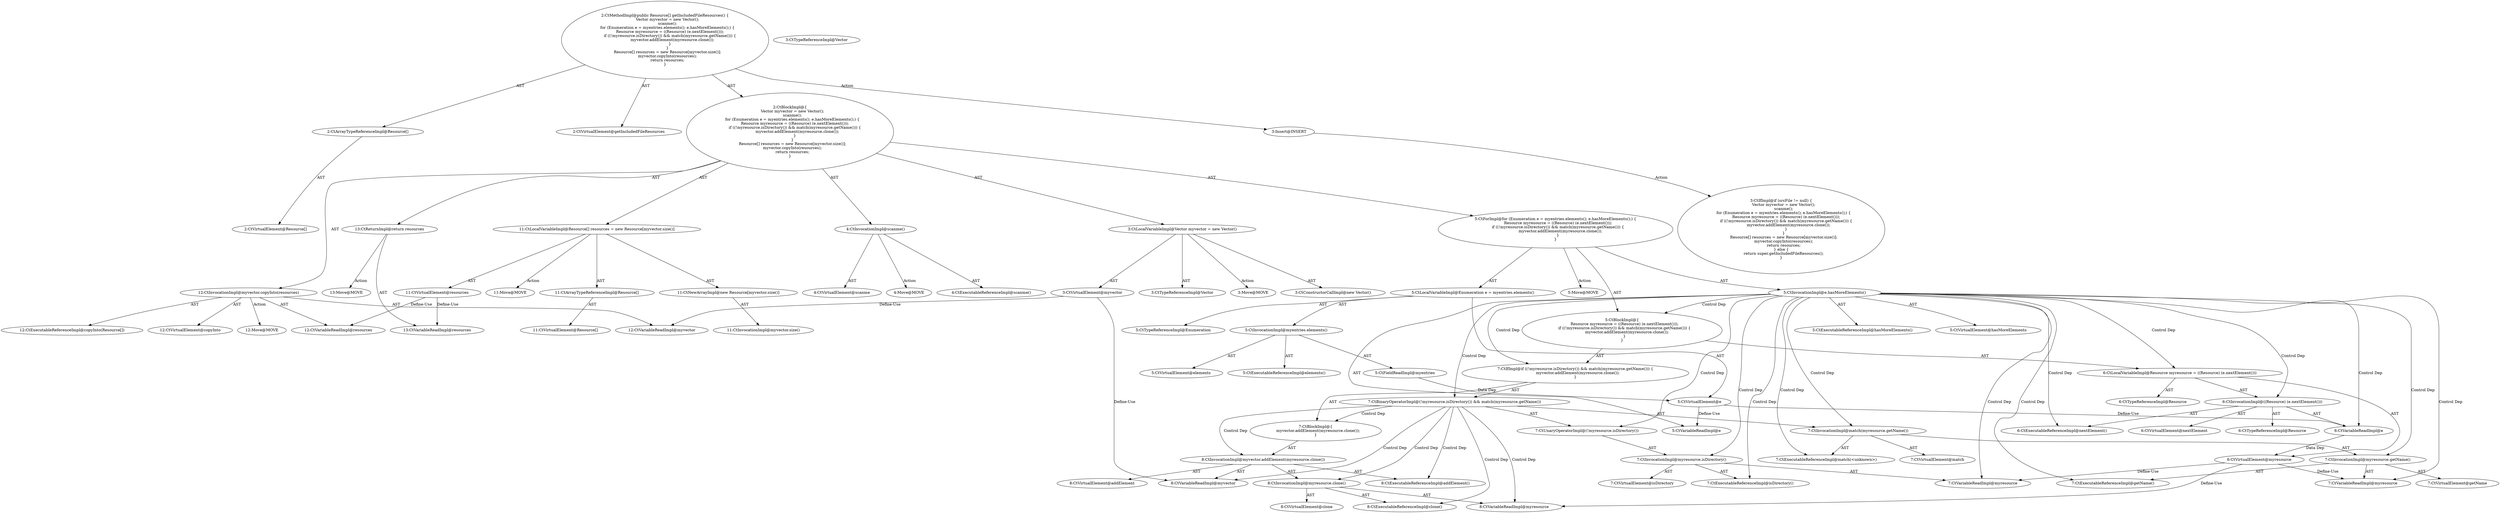 digraph "getIncludedFileResources#?" {
0 [label="2:CtVirtualElement@Resource[]" shape=ellipse]
1 [label="2:CtArrayTypeReferenceImpl@Resource[]" shape=ellipse]
2 [label="2:CtVirtualElement@getIncludedFileResources" shape=ellipse]
3 [label="3:CtTypeReferenceImpl@Vector" shape=ellipse]
4 [label="3:CtTypeReferenceImpl@Vector" shape=ellipse]
5 [label="3:CtConstructorCallImpl@new Vector()" shape=ellipse]
6 [label="3:CtVirtualElement@myvector" shape=ellipse]
7 [label="3:CtLocalVariableImpl@Vector myvector = new Vector()" shape=ellipse]
8 [label="4:CtExecutableReferenceImpl@scanme()" shape=ellipse]
9 [label="4:CtVirtualElement@scanme" shape=ellipse]
10 [label="4:CtInvocationImpl@scanme()" shape=ellipse]
11 [label="5:CtTypeReferenceImpl@Enumeration" shape=ellipse]
12 [label="5:CtExecutableReferenceImpl@elements()" shape=ellipse]
13 [label="5:CtVirtualElement@elements" shape=ellipse]
14 [label="5:CtFieldReadImpl@myentries" shape=ellipse]
15 [label="5:CtInvocationImpl@myentries.elements()" shape=ellipse]
16 [label="5:CtVirtualElement@e" shape=ellipse]
17 [label="5:CtLocalVariableImpl@Enumeration e = myentries.elements()" shape=ellipse]
18 [label="5:CtExecutableReferenceImpl@hasMoreElements()" shape=ellipse]
19 [label="5:CtVirtualElement@hasMoreElements" shape=ellipse]
20 [label="5:CtVariableReadImpl@e" shape=ellipse]
21 [label="5:CtInvocationImpl@e.hasMoreElements()" shape=ellipse]
22 [label="6:CtTypeReferenceImpl@Resource" shape=ellipse]
23 [label="6:CtExecutableReferenceImpl@nextElement()" shape=ellipse]
24 [label="6:CtVirtualElement@nextElement" shape=ellipse]
25 [label="6:CtVariableReadImpl@e" shape=ellipse]
26 [label="6:CtInvocationImpl@((Resource) (e.nextElement()))" shape=ellipse]
27 [label="6:CtTypeReferenceImpl@Resource" shape=ellipse]
28 [label="6:CtVirtualElement@myresource" shape=ellipse]
29 [label="6:CtLocalVariableImpl@Resource myresource = ((Resource) (e.nextElement()))" shape=ellipse]
30 [label="7:CtExecutableReferenceImpl@isDirectory()" shape=ellipse]
31 [label="7:CtVirtualElement@isDirectory" shape=ellipse]
32 [label="7:CtVariableReadImpl@myresource" shape=ellipse]
33 [label="7:CtInvocationImpl@myresource.isDirectory()" shape=ellipse]
34 [label="7:CtUnaryOperatorImpl@(!myresource.isDirectory())" shape=ellipse]
35 [label="7:CtExecutableReferenceImpl@match(<unknown>)" shape=ellipse]
36 [label="7:CtVirtualElement@match" shape=ellipse]
37 [label="7:CtExecutableReferenceImpl@getName()" shape=ellipse]
38 [label="7:CtVirtualElement@getName" shape=ellipse]
39 [label="7:CtVariableReadImpl@myresource" shape=ellipse]
40 [label="7:CtInvocationImpl@myresource.getName()" shape=ellipse]
41 [label="7:CtInvocationImpl@match(myresource.getName())" shape=ellipse]
42 [label="7:CtBinaryOperatorImpl@(!myresource.isDirectory()) && match(myresource.getName())" shape=ellipse]
43 [label="8:CtExecutableReferenceImpl@addElement()" shape=ellipse]
44 [label="8:CtVirtualElement@addElement" shape=ellipse]
45 [label="8:CtVariableReadImpl@myvector" shape=ellipse]
46 [label="8:CtExecutableReferenceImpl@clone()" shape=ellipse]
47 [label="8:CtVirtualElement@clone" shape=ellipse]
48 [label="8:CtVariableReadImpl@myresource" shape=ellipse]
49 [label="8:CtInvocationImpl@myresource.clone()" shape=ellipse]
50 [label="8:CtInvocationImpl@myvector.addElement(myresource.clone())" shape=ellipse]
51 [label="7:CtBlockImpl@\{
    myvector.addElement(myresource.clone());
\}" shape=ellipse]
52 [label="7:CtIfImpl@if ((!myresource.isDirectory()) && match(myresource.getName())) \{
    myvector.addElement(myresource.clone());
\}" shape=ellipse]
53 [label="5:CtBlockImpl@\{
    Resource myresource = ((Resource) (e.nextElement()));
    if ((!myresource.isDirectory()) && match(myresource.getName())) \{
        myvector.addElement(myresource.clone());
    \}
\}" shape=ellipse]
54 [label="5:CtForImpl@for (Enumeration e = myentries.elements(); e.hasMoreElements();) \{
    Resource myresource = ((Resource) (e.nextElement()));
    if ((!myresource.isDirectory()) && match(myresource.getName())) \{
        myvector.addElement(myresource.clone());
    \}
\}" shape=ellipse]
55 [label="11:CtVirtualElement@Resource[]" shape=ellipse]
56 [label="11:CtArrayTypeReferenceImpl@Resource[]" shape=ellipse]
57 [label="11:CtNewArrayImpl@new Resource[myvector.size()]" shape=ellipse]
58 [label="11:CtInvocationImpl@myvector.size()" shape=ellipse]
59 [label="11:CtVirtualElement@resources" shape=ellipse]
60 [label="11:CtLocalVariableImpl@Resource[] resources = new Resource[myvector.size()]" shape=ellipse]
61 [label="12:CtExecutableReferenceImpl@copyInto(Resource[])" shape=ellipse]
62 [label="12:CtVirtualElement@copyInto" shape=ellipse]
63 [label="12:CtVariableReadImpl@myvector" shape=ellipse]
64 [label="12:CtVariableReadImpl@resources" shape=ellipse]
65 [label="12:CtInvocationImpl@myvector.copyInto(resources)" shape=ellipse]
66 [label="13:CtVariableReadImpl@resources" shape=ellipse]
67 [label="13:CtReturnImpl@return resources" shape=ellipse]
68 [label="2:CtBlockImpl@\{
    Vector myvector = new Vector();
    scanme();
    for (Enumeration e = myentries.elements(); e.hasMoreElements();) \{
        Resource myresource = ((Resource) (e.nextElement()));
        if ((!myresource.isDirectory()) && match(myresource.getName())) \{
            myvector.addElement(myresource.clone());
        \}
    \}
    Resource[] resources = new Resource[myvector.size()];
    myvector.copyInto(resources);
    return resources;
\}" shape=ellipse]
69 [label="2:CtMethodImpl@public Resource[] getIncludedFileResources() \{
    Vector myvector = new Vector();
    scanme();
    for (Enumeration e = myentries.elements(); e.hasMoreElements();) \{
        Resource myresource = ((Resource) (e.nextElement()));
        if ((!myresource.isDirectory()) && match(myresource.getName())) \{
            myvector.addElement(myresource.clone());
        \}
    \}
    Resource[] resources = new Resource[myvector.size()];
    myvector.copyInto(resources);
    return resources;
\}" shape=ellipse]
70 [label="3:Insert@INSERT" shape=ellipse]
71 [label="3:CtIfImpl@if (srcFile != null) \{
    Vector myvector = new Vector();
    scanme();
    for (Enumeration e = myentries.elements(); e.hasMoreElements();) \{
        Resource myresource = ((Resource) (e.nextElement()));
        if ((!myresource.isDirectory()) && match(myresource.getName())) \{
            myvector.addElement(myresource.clone());
        \}
    \}
    Resource[] resources = new Resource[myvector.size()];
    myvector.copyInto(resources);
    return resources;
\} else \{
    return super.getIncludedFileResources();
\}" shape=ellipse]
72 [label="3:Move@MOVE" shape=ellipse]
73 [label="4:Move@MOVE" shape=ellipse]
74 [label="5:Move@MOVE" shape=ellipse]
75 [label="11:Move@MOVE" shape=ellipse]
76 [label="12:Move@MOVE" shape=ellipse]
77 [label="13:Move@MOVE" shape=ellipse]
1 -> 0 [label="AST"];
6 -> 45 [label="Define-Use"];
6 -> 63 [label="Define-Use"];
7 -> 6 [label="AST"];
7 -> 3 [label="AST"];
7 -> 5 [label="AST"];
7 -> 72 [label="Action"];
10 -> 9 [label="AST"];
10 -> 8 [label="AST"];
10 -> 73 [label="Action"];
14 -> 16 [label="Data Dep"];
15 -> 13 [label="AST"];
15 -> 14 [label="AST"];
15 -> 12 [label="AST"];
16 -> 20 [label="Define-Use"];
16 -> 25 [label="Define-Use"];
17 -> 16 [label="AST"];
17 -> 11 [label="AST"];
17 -> 15 [label="AST"];
21 -> 19 [label="AST"];
21 -> 20 [label="AST"];
21 -> 18 [label="AST"];
21 -> 53 [label="Control Dep"];
21 -> 29 [label="Control Dep"];
21 -> 26 [label="Control Dep"];
21 -> 23 [label="Control Dep"];
21 -> 25 [label="Control Dep"];
21 -> 52 [label="Control Dep"];
21 -> 42 [label="Control Dep"];
21 -> 34 [label="Control Dep"];
21 -> 33 [label="Control Dep"];
21 -> 30 [label="Control Dep"];
21 -> 32 [label="Control Dep"];
21 -> 41 [label="Control Dep"];
21 -> 35 [label="Control Dep"];
21 -> 40 [label="Control Dep"];
21 -> 37 [label="Control Dep"];
21 -> 39 [label="Control Dep"];
25 -> 28 [label="Data Dep"];
26 -> 24 [label="AST"];
26 -> 27 [label="AST"];
26 -> 25 [label="AST"];
26 -> 23 [label="AST"];
28 -> 32 [label="Define-Use"];
28 -> 39 [label="Define-Use"];
28 -> 48 [label="Define-Use"];
29 -> 28 [label="AST"];
29 -> 22 [label="AST"];
29 -> 26 [label="AST"];
33 -> 31 [label="AST"];
33 -> 32 [label="AST"];
33 -> 30 [label="AST"];
34 -> 33 [label="AST"];
40 -> 38 [label="AST"];
40 -> 39 [label="AST"];
40 -> 37 [label="AST"];
41 -> 36 [label="AST"];
41 -> 35 [label="AST"];
41 -> 40 [label="AST"];
42 -> 34 [label="AST"];
42 -> 41 [label="AST"];
42 -> 51 [label="Control Dep"];
42 -> 50 [label="Control Dep"];
42 -> 43 [label="Control Dep"];
42 -> 45 [label="Control Dep"];
42 -> 49 [label="Control Dep"];
42 -> 46 [label="Control Dep"];
42 -> 48 [label="Control Dep"];
49 -> 47 [label="AST"];
49 -> 48 [label="AST"];
49 -> 46 [label="AST"];
50 -> 44 [label="AST"];
50 -> 45 [label="AST"];
50 -> 43 [label="AST"];
50 -> 49 [label="AST"];
51 -> 50 [label="AST"];
52 -> 42 [label="AST"];
52 -> 51 [label="AST"];
53 -> 29 [label="AST"];
53 -> 52 [label="AST"];
54 -> 17 [label="AST"];
54 -> 21 [label="AST"];
54 -> 53 [label="AST"];
54 -> 74 [label="Action"];
56 -> 55 [label="AST"];
57 -> 58 [label="AST"];
59 -> 64 [label="Define-Use"];
59 -> 66 [label="Define-Use"];
60 -> 59 [label="AST"];
60 -> 56 [label="AST"];
60 -> 57 [label="AST"];
60 -> 75 [label="Action"];
65 -> 62 [label="AST"];
65 -> 63 [label="AST"];
65 -> 61 [label="AST"];
65 -> 64 [label="AST"];
65 -> 76 [label="Action"];
67 -> 66 [label="AST"];
67 -> 77 [label="Action"];
68 -> 7 [label="AST"];
68 -> 10 [label="AST"];
68 -> 54 [label="AST"];
68 -> 60 [label="AST"];
68 -> 65 [label="AST"];
68 -> 67 [label="AST"];
69 -> 2 [label="AST"];
69 -> 1 [label="AST"];
69 -> 68 [label="AST"];
69 -> 70 [label="Action"];
70 -> 71 [label="Action"];
}